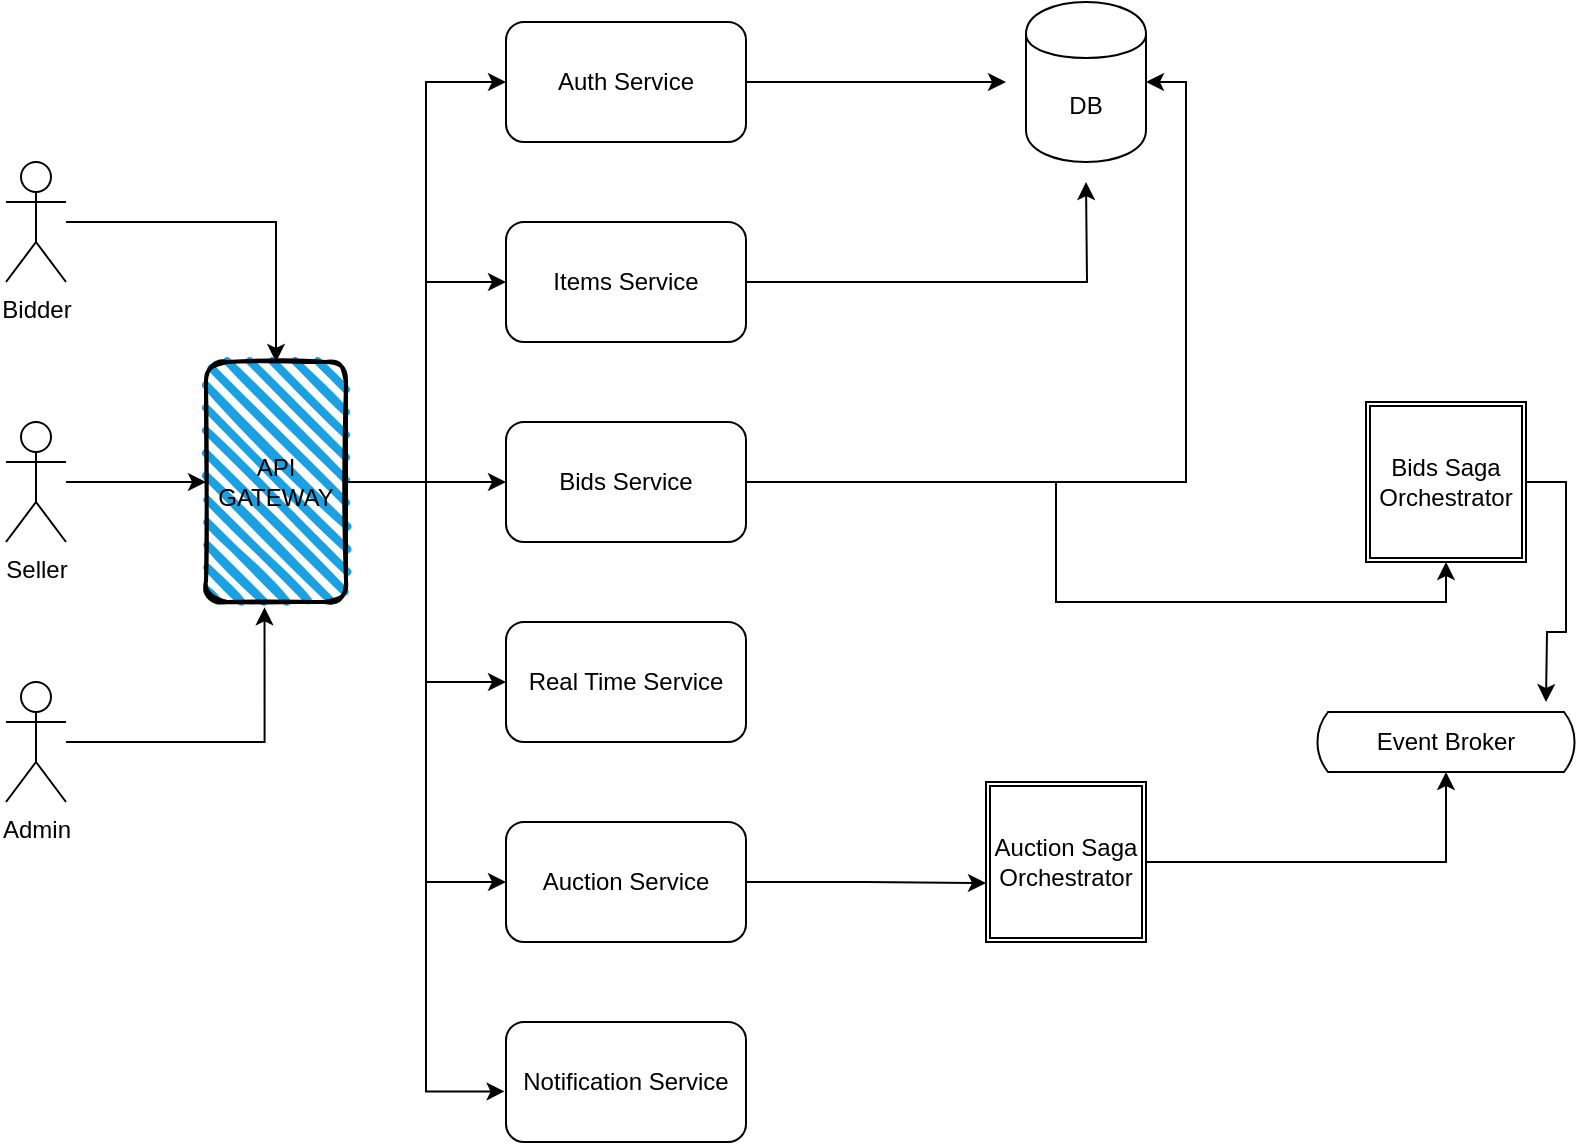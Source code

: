 <mxfile version="24.5.2" type="device">
  <diagram name="Page-1" id="3oh3iL002hPk-4HirLxU">
    <mxGraphModel dx="989" dy="587" grid="1" gridSize="10" guides="1" tooltips="1" connect="1" arrows="1" fold="1" page="1" pageScale="1" pageWidth="850" pageHeight="1100" math="0" shadow="0">
      <root>
        <mxCell id="0" />
        <mxCell id="1" parent="0" />
        <mxCell id="KeSom2BcTNUhbtpK9I5d-18" style="edgeStyle=orthogonalEdgeStyle;rounded=0;orthogonalLoop=1;jettySize=auto;html=1;entryX=0.5;entryY=0;entryDx=0;entryDy=0;" edge="1" parent="1" source="KeSom2BcTNUhbtpK9I5d-1" target="KeSom2BcTNUhbtpK9I5d-15">
          <mxGeometry relative="1" as="geometry" />
        </mxCell>
        <mxCell id="KeSom2BcTNUhbtpK9I5d-1" value="Bidder" style="shape=umlActor;verticalLabelPosition=bottom;verticalAlign=top;html=1;outlineConnect=0;" vertex="1" parent="1">
          <mxGeometry x="50" y="80" width="30" height="60" as="geometry" />
        </mxCell>
        <mxCell id="KeSom2BcTNUhbtpK9I5d-16" style="edgeStyle=orthogonalEdgeStyle;rounded=0;orthogonalLoop=1;jettySize=auto;html=1;entryX=0;entryY=0.5;entryDx=0;entryDy=0;" edge="1" parent="1" source="KeSom2BcTNUhbtpK9I5d-4" target="KeSom2BcTNUhbtpK9I5d-15">
          <mxGeometry relative="1" as="geometry" />
        </mxCell>
        <mxCell id="KeSom2BcTNUhbtpK9I5d-4" value="Seller" style="shape=umlActor;verticalLabelPosition=bottom;verticalAlign=top;html=1;outlineConnect=0;" vertex="1" parent="1">
          <mxGeometry x="50" y="210" width="30" height="60" as="geometry" />
        </mxCell>
        <mxCell id="KeSom2BcTNUhbtpK9I5d-5" value="Admin" style="shape=umlActor;verticalLabelPosition=bottom;verticalAlign=top;html=1;outlineConnect=0;" vertex="1" parent="1">
          <mxGeometry x="50" y="340" width="30" height="60" as="geometry" />
        </mxCell>
        <mxCell id="KeSom2BcTNUhbtpK9I5d-13" style="edgeStyle=orthogonalEdgeStyle;rounded=0;orthogonalLoop=1;jettySize=auto;html=1;entryX=0;entryY=0.5;entryDx=0;entryDy=0;" edge="1" parent="1" source="KeSom2BcTNUhbtpK9I5d-6">
          <mxGeometry relative="1" as="geometry">
            <mxPoint x="550.0" y="40" as="targetPoint" />
          </mxGeometry>
        </mxCell>
        <mxCell id="KeSom2BcTNUhbtpK9I5d-6" value="Auth Service" style="rounded=1;whiteSpace=wrap;html=1;" vertex="1" parent="1">
          <mxGeometry x="300" y="10" width="120" height="60" as="geometry" />
        </mxCell>
        <mxCell id="KeSom2BcTNUhbtpK9I5d-14" style="edgeStyle=orthogonalEdgeStyle;rounded=0;orthogonalLoop=1;jettySize=auto;html=1;" edge="1" parent="1" source="KeSom2BcTNUhbtpK9I5d-7">
          <mxGeometry relative="1" as="geometry">
            <mxPoint x="590" y="90" as="targetPoint" />
          </mxGeometry>
        </mxCell>
        <mxCell id="KeSom2BcTNUhbtpK9I5d-7" value="Items Service" style="rounded=1;whiteSpace=wrap;html=1;" vertex="1" parent="1">
          <mxGeometry x="300" y="110" width="120" height="60" as="geometry" />
        </mxCell>
        <mxCell id="KeSom2BcTNUhbtpK9I5d-25" style="edgeStyle=orthogonalEdgeStyle;rounded=0;orthogonalLoop=1;jettySize=auto;html=1;entryX=1;entryY=0.5;entryDx=0;entryDy=0;" edge="1" parent="1" source="KeSom2BcTNUhbtpK9I5d-8" target="KeSom2BcTNUhbtpK9I5d-12">
          <mxGeometry relative="1" as="geometry" />
        </mxCell>
        <mxCell id="KeSom2BcTNUhbtpK9I5d-30" style="edgeStyle=orthogonalEdgeStyle;rounded=0;orthogonalLoop=1;jettySize=auto;html=1;entryX=0.5;entryY=1;entryDx=0;entryDy=0;" edge="1" parent="1" source="KeSom2BcTNUhbtpK9I5d-8" target="KeSom2BcTNUhbtpK9I5d-28">
          <mxGeometry relative="1" as="geometry" />
        </mxCell>
        <mxCell id="KeSom2BcTNUhbtpK9I5d-8" value="Bids Service" style="rounded=1;whiteSpace=wrap;html=1;" vertex="1" parent="1">
          <mxGeometry x="300" y="210" width="120" height="60" as="geometry" />
        </mxCell>
        <mxCell id="KeSom2BcTNUhbtpK9I5d-9" value="Real Time Service" style="rounded=1;whiteSpace=wrap;html=1;" vertex="1" parent="1">
          <mxGeometry x="300" y="310" width="120" height="60" as="geometry" />
        </mxCell>
        <mxCell id="KeSom2BcTNUhbtpK9I5d-10" value="Auction Service" style="rounded=1;whiteSpace=wrap;html=1;" vertex="1" parent="1">
          <mxGeometry x="300" y="410" width="120" height="60" as="geometry" />
        </mxCell>
        <mxCell id="KeSom2BcTNUhbtpK9I5d-11" value="Notification Service" style="rounded=1;whiteSpace=wrap;html=1;" vertex="1" parent="1">
          <mxGeometry x="300" y="510" width="120" height="60" as="geometry" />
        </mxCell>
        <mxCell id="KeSom2BcTNUhbtpK9I5d-12" value="DB" style="shape=cylinder;whiteSpace=wrap;html=1;boundedLbl=1;backgroundOutline=1;" vertex="1" parent="1">
          <mxGeometry x="560" width="60" height="80" as="geometry" />
        </mxCell>
        <mxCell id="KeSom2BcTNUhbtpK9I5d-19" style="edgeStyle=orthogonalEdgeStyle;rounded=0;orthogonalLoop=1;jettySize=auto;html=1;entryX=0;entryY=0.5;entryDx=0;entryDy=0;" edge="1" parent="1" source="KeSom2BcTNUhbtpK9I5d-15" target="KeSom2BcTNUhbtpK9I5d-8">
          <mxGeometry relative="1" as="geometry" />
        </mxCell>
        <mxCell id="KeSom2BcTNUhbtpK9I5d-20" style="edgeStyle=orthogonalEdgeStyle;rounded=0;orthogonalLoop=1;jettySize=auto;html=1;exitX=1;exitY=0.5;exitDx=0;exitDy=0;entryX=0;entryY=0.5;entryDx=0;entryDy=0;" edge="1" parent="1" source="KeSom2BcTNUhbtpK9I5d-15" target="KeSom2BcTNUhbtpK9I5d-7">
          <mxGeometry relative="1" as="geometry" />
        </mxCell>
        <mxCell id="KeSom2BcTNUhbtpK9I5d-21" style="edgeStyle=orthogonalEdgeStyle;rounded=0;orthogonalLoop=1;jettySize=auto;html=1;exitX=1;exitY=0.5;exitDx=0;exitDy=0;entryX=0;entryY=0.5;entryDx=0;entryDy=0;" edge="1" parent="1" source="KeSom2BcTNUhbtpK9I5d-15" target="KeSom2BcTNUhbtpK9I5d-6">
          <mxGeometry relative="1" as="geometry" />
        </mxCell>
        <mxCell id="KeSom2BcTNUhbtpK9I5d-22" style="edgeStyle=orthogonalEdgeStyle;rounded=0;orthogonalLoop=1;jettySize=auto;html=1;exitX=1;exitY=0.5;exitDx=0;exitDy=0;entryX=0;entryY=0.5;entryDx=0;entryDy=0;" edge="1" parent="1" source="KeSom2BcTNUhbtpK9I5d-15" target="KeSom2BcTNUhbtpK9I5d-9">
          <mxGeometry relative="1" as="geometry" />
        </mxCell>
        <mxCell id="KeSom2BcTNUhbtpK9I5d-23" style="edgeStyle=orthogonalEdgeStyle;rounded=0;orthogonalLoop=1;jettySize=auto;html=1;entryX=0;entryY=0.5;entryDx=0;entryDy=0;" edge="1" parent="1" source="KeSom2BcTNUhbtpK9I5d-15" target="KeSom2BcTNUhbtpK9I5d-10">
          <mxGeometry relative="1" as="geometry" />
        </mxCell>
        <mxCell id="KeSom2BcTNUhbtpK9I5d-15" value="API GATEWAY" style="rounded=1;whiteSpace=wrap;html=1;strokeWidth=2;fillWeight=4;hachureGap=8;hachureAngle=45;fillColor=#1ba1e2;sketch=1;" vertex="1" parent="1">
          <mxGeometry x="150" y="180" width="70" height="120" as="geometry" />
        </mxCell>
        <mxCell id="KeSom2BcTNUhbtpK9I5d-17" style="edgeStyle=orthogonalEdgeStyle;rounded=0;orthogonalLoop=1;jettySize=auto;html=1;entryX=0.418;entryY=1.022;entryDx=0;entryDy=0;entryPerimeter=0;" edge="1" parent="1" source="KeSom2BcTNUhbtpK9I5d-5" target="KeSom2BcTNUhbtpK9I5d-15">
          <mxGeometry relative="1" as="geometry" />
        </mxCell>
        <mxCell id="KeSom2BcTNUhbtpK9I5d-24" style="edgeStyle=orthogonalEdgeStyle;rounded=0;orthogonalLoop=1;jettySize=auto;html=1;entryX=-0.006;entryY=0.579;entryDx=0;entryDy=0;entryPerimeter=0;" edge="1" parent="1" source="KeSom2BcTNUhbtpK9I5d-15" target="KeSom2BcTNUhbtpK9I5d-11">
          <mxGeometry relative="1" as="geometry" />
        </mxCell>
        <mxCell id="KeSom2BcTNUhbtpK9I5d-33" style="edgeStyle=orthogonalEdgeStyle;rounded=0;orthogonalLoop=1;jettySize=auto;html=1;" edge="1" parent="1" source="KeSom2BcTNUhbtpK9I5d-26" target="KeSom2BcTNUhbtpK9I5d-32">
          <mxGeometry relative="1" as="geometry" />
        </mxCell>
        <mxCell id="KeSom2BcTNUhbtpK9I5d-26" value="Auction Saga Orchestrator" style="shape=ext;double=1;whiteSpace=wrap;html=1;aspect=fixed;" vertex="1" parent="1">
          <mxGeometry x="540" y="390" width="80" height="80" as="geometry" />
        </mxCell>
        <mxCell id="KeSom2BcTNUhbtpK9I5d-27" style="edgeStyle=orthogonalEdgeStyle;rounded=0;orthogonalLoop=1;jettySize=auto;html=1;entryX=0;entryY=0.632;entryDx=0;entryDy=0;entryPerimeter=0;" edge="1" parent="1" source="KeSom2BcTNUhbtpK9I5d-10" target="KeSom2BcTNUhbtpK9I5d-26">
          <mxGeometry relative="1" as="geometry" />
        </mxCell>
        <mxCell id="KeSom2BcTNUhbtpK9I5d-34" style="edgeStyle=orthogonalEdgeStyle;rounded=0;orthogonalLoop=1;jettySize=auto;html=1;" edge="1" parent="1" source="KeSom2BcTNUhbtpK9I5d-28">
          <mxGeometry relative="1" as="geometry">
            <mxPoint x="820.0" y="350.0" as="targetPoint" />
          </mxGeometry>
        </mxCell>
        <mxCell id="KeSom2BcTNUhbtpK9I5d-28" value="Bids Saga Orchestrator" style="shape=ext;double=1;whiteSpace=wrap;html=1;aspect=fixed;" vertex="1" parent="1">
          <mxGeometry x="730" y="200" width="80" height="80" as="geometry" />
        </mxCell>
        <mxCell id="KeSom2BcTNUhbtpK9I5d-32" value="Event Broker" style="html=1;dashed=0;whiteSpace=wrap;shape=mxgraph.dfd.loop" vertex="1" parent="1">
          <mxGeometry x="705" y="355" width="130" height="30" as="geometry" />
        </mxCell>
      </root>
    </mxGraphModel>
  </diagram>
</mxfile>
